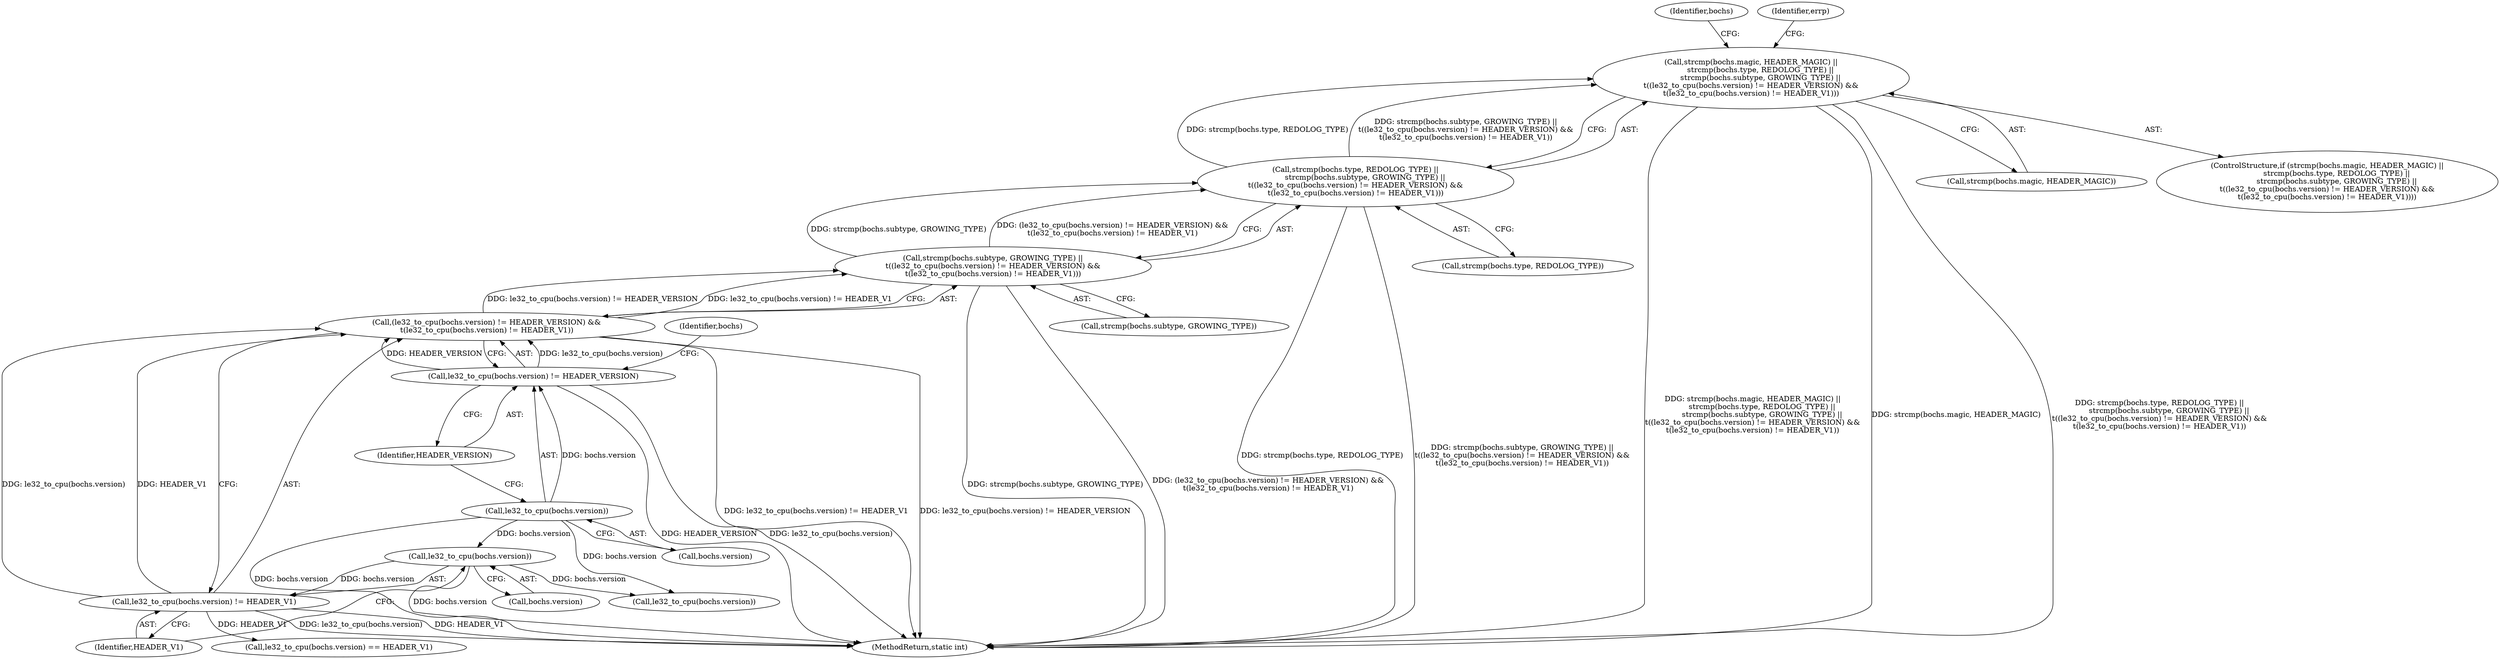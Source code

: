 digraph "0_qemu_e3737b820b45e54b059656dc3f914f895ac7a88b@API" {
"1000144" [label="(Call,strcmp(bochs.magic, HEADER_MAGIC) ||\n        strcmp(bochs.type, REDOLOG_TYPE) ||\n        strcmp(bochs.subtype, GROWING_TYPE) ||\n\t((le32_to_cpu(bochs.version) != HEADER_VERSION) &&\n\t(le32_to_cpu(bochs.version) != HEADER_V1)))"];
"1000150" [label="(Call,strcmp(bochs.type, REDOLOG_TYPE) ||\n        strcmp(bochs.subtype, GROWING_TYPE) ||\n\t((le32_to_cpu(bochs.version) != HEADER_VERSION) &&\n\t(le32_to_cpu(bochs.version) != HEADER_V1)))"];
"1000156" [label="(Call,strcmp(bochs.subtype, GROWING_TYPE) ||\n\t((le32_to_cpu(bochs.version) != HEADER_VERSION) &&\n\t(le32_to_cpu(bochs.version) != HEADER_V1)))"];
"1000162" [label="(Call,(le32_to_cpu(bochs.version) != HEADER_VERSION) &&\n\t(le32_to_cpu(bochs.version) != HEADER_V1))"];
"1000163" [label="(Call,le32_to_cpu(bochs.version) != HEADER_VERSION)"];
"1000164" [label="(Call,le32_to_cpu(bochs.version))"];
"1000169" [label="(Call,le32_to_cpu(bochs.version) != HEADER_V1)"];
"1000170" [label="(Call,le32_to_cpu(bochs.version))"];
"1000164" [label="(Call,le32_to_cpu(bochs.version))"];
"1000163" [label="(Call,le32_to_cpu(bochs.version) != HEADER_VERSION)"];
"1000184" [label="(Call,le32_to_cpu(bochs.version))"];
"1000171" [label="(Call,bochs.version)"];
"1000183" [label="(Call,le32_to_cpu(bochs.version) == HEADER_V1)"];
"1000186" [label="(Identifier,bochs)"];
"1000169" [label="(Call,le32_to_cpu(bochs.version) != HEADER_V1)"];
"1000156" [label="(Call,strcmp(bochs.subtype, GROWING_TYPE) ||\n\t((le32_to_cpu(bochs.version) != HEADER_VERSION) &&\n\t(le32_to_cpu(bochs.version) != HEADER_V1)))"];
"1000151" [label="(Call,strcmp(bochs.type, REDOLOG_TYPE))"];
"1000150" [label="(Call,strcmp(bochs.type, REDOLOG_TYPE) ||\n        strcmp(bochs.subtype, GROWING_TYPE) ||\n\t((le32_to_cpu(bochs.version) != HEADER_VERSION) &&\n\t(le32_to_cpu(bochs.version) != HEADER_V1)))"];
"1000162" [label="(Call,(le32_to_cpu(bochs.version) != HEADER_VERSION) &&\n\t(le32_to_cpu(bochs.version) != HEADER_V1))"];
"1000172" [label="(Identifier,bochs)"];
"1000165" [label="(Call,bochs.version)"];
"1000145" [label="(Call,strcmp(bochs.magic, HEADER_MAGIC))"];
"1000170" [label="(Call,le32_to_cpu(bochs.version))"];
"1000174" [label="(Identifier,HEADER_V1)"];
"1000168" [label="(Identifier,HEADER_VERSION)"];
"1000177" [label="(Identifier,errp)"];
"1000157" [label="(Call,strcmp(bochs.subtype, GROWING_TYPE))"];
"1000144" [label="(Call,strcmp(bochs.magic, HEADER_MAGIC) ||\n        strcmp(bochs.type, REDOLOG_TYPE) ||\n        strcmp(bochs.subtype, GROWING_TYPE) ||\n\t((le32_to_cpu(bochs.version) != HEADER_VERSION) &&\n\t(le32_to_cpu(bochs.version) != HEADER_V1)))"];
"1000449" [label="(MethodReturn,static int)"];
"1000143" [label="(ControlStructure,if (strcmp(bochs.magic, HEADER_MAGIC) ||\n        strcmp(bochs.type, REDOLOG_TYPE) ||\n        strcmp(bochs.subtype, GROWING_TYPE) ||\n\t((le32_to_cpu(bochs.version) != HEADER_VERSION) &&\n\t(le32_to_cpu(bochs.version) != HEADER_V1))))"];
"1000144" -> "1000143"  [label="AST: "];
"1000144" -> "1000145"  [label="CFG: "];
"1000144" -> "1000150"  [label="CFG: "];
"1000145" -> "1000144"  [label="AST: "];
"1000150" -> "1000144"  [label="AST: "];
"1000177" -> "1000144"  [label="CFG: "];
"1000186" -> "1000144"  [label="CFG: "];
"1000144" -> "1000449"  [label="DDG: strcmp(bochs.magic, HEADER_MAGIC) ||\n        strcmp(bochs.type, REDOLOG_TYPE) ||\n        strcmp(bochs.subtype, GROWING_TYPE) ||\n\t((le32_to_cpu(bochs.version) != HEADER_VERSION) &&\n\t(le32_to_cpu(bochs.version) != HEADER_V1))"];
"1000144" -> "1000449"  [label="DDG: strcmp(bochs.magic, HEADER_MAGIC)"];
"1000144" -> "1000449"  [label="DDG: strcmp(bochs.type, REDOLOG_TYPE) ||\n        strcmp(bochs.subtype, GROWING_TYPE) ||\n\t((le32_to_cpu(bochs.version) != HEADER_VERSION) &&\n\t(le32_to_cpu(bochs.version) != HEADER_V1))"];
"1000150" -> "1000144"  [label="DDG: strcmp(bochs.type, REDOLOG_TYPE)"];
"1000150" -> "1000144"  [label="DDG: strcmp(bochs.subtype, GROWING_TYPE) ||\n\t((le32_to_cpu(bochs.version) != HEADER_VERSION) &&\n\t(le32_to_cpu(bochs.version) != HEADER_V1))"];
"1000150" -> "1000151"  [label="CFG: "];
"1000150" -> "1000156"  [label="CFG: "];
"1000151" -> "1000150"  [label="AST: "];
"1000156" -> "1000150"  [label="AST: "];
"1000150" -> "1000449"  [label="DDG: strcmp(bochs.type, REDOLOG_TYPE)"];
"1000150" -> "1000449"  [label="DDG: strcmp(bochs.subtype, GROWING_TYPE) ||\n\t((le32_to_cpu(bochs.version) != HEADER_VERSION) &&\n\t(le32_to_cpu(bochs.version) != HEADER_V1))"];
"1000156" -> "1000150"  [label="DDG: strcmp(bochs.subtype, GROWING_TYPE)"];
"1000156" -> "1000150"  [label="DDG: (le32_to_cpu(bochs.version) != HEADER_VERSION) &&\n\t(le32_to_cpu(bochs.version) != HEADER_V1)"];
"1000156" -> "1000157"  [label="CFG: "];
"1000156" -> "1000162"  [label="CFG: "];
"1000157" -> "1000156"  [label="AST: "];
"1000162" -> "1000156"  [label="AST: "];
"1000156" -> "1000449"  [label="DDG: strcmp(bochs.subtype, GROWING_TYPE)"];
"1000156" -> "1000449"  [label="DDG: (le32_to_cpu(bochs.version) != HEADER_VERSION) &&\n\t(le32_to_cpu(bochs.version) != HEADER_V1)"];
"1000162" -> "1000156"  [label="DDG: le32_to_cpu(bochs.version) != HEADER_VERSION"];
"1000162" -> "1000156"  [label="DDG: le32_to_cpu(bochs.version) != HEADER_V1"];
"1000162" -> "1000163"  [label="CFG: "];
"1000162" -> "1000169"  [label="CFG: "];
"1000163" -> "1000162"  [label="AST: "];
"1000169" -> "1000162"  [label="AST: "];
"1000162" -> "1000449"  [label="DDG: le32_to_cpu(bochs.version) != HEADER_V1"];
"1000162" -> "1000449"  [label="DDG: le32_to_cpu(bochs.version) != HEADER_VERSION"];
"1000163" -> "1000162"  [label="DDG: le32_to_cpu(bochs.version)"];
"1000163" -> "1000162"  [label="DDG: HEADER_VERSION"];
"1000169" -> "1000162"  [label="DDG: le32_to_cpu(bochs.version)"];
"1000169" -> "1000162"  [label="DDG: HEADER_V1"];
"1000163" -> "1000168"  [label="CFG: "];
"1000164" -> "1000163"  [label="AST: "];
"1000168" -> "1000163"  [label="AST: "];
"1000172" -> "1000163"  [label="CFG: "];
"1000163" -> "1000449"  [label="DDG: HEADER_VERSION"];
"1000163" -> "1000449"  [label="DDG: le32_to_cpu(bochs.version)"];
"1000164" -> "1000163"  [label="DDG: bochs.version"];
"1000164" -> "1000165"  [label="CFG: "];
"1000165" -> "1000164"  [label="AST: "];
"1000168" -> "1000164"  [label="CFG: "];
"1000164" -> "1000449"  [label="DDG: bochs.version"];
"1000164" -> "1000170"  [label="DDG: bochs.version"];
"1000164" -> "1000184"  [label="DDG: bochs.version"];
"1000169" -> "1000174"  [label="CFG: "];
"1000170" -> "1000169"  [label="AST: "];
"1000174" -> "1000169"  [label="AST: "];
"1000169" -> "1000449"  [label="DDG: le32_to_cpu(bochs.version)"];
"1000169" -> "1000449"  [label="DDG: HEADER_V1"];
"1000170" -> "1000169"  [label="DDG: bochs.version"];
"1000169" -> "1000183"  [label="DDG: HEADER_V1"];
"1000170" -> "1000171"  [label="CFG: "];
"1000171" -> "1000170"  [label="AST: "];
"1000174" -> "1000170"  [label="CFG: "];
"1000170" -> "1000449"  [label="DDG: bochs.version"];
"1000170" -> "1000184"  [label="DDG: bochs.version"];
}
